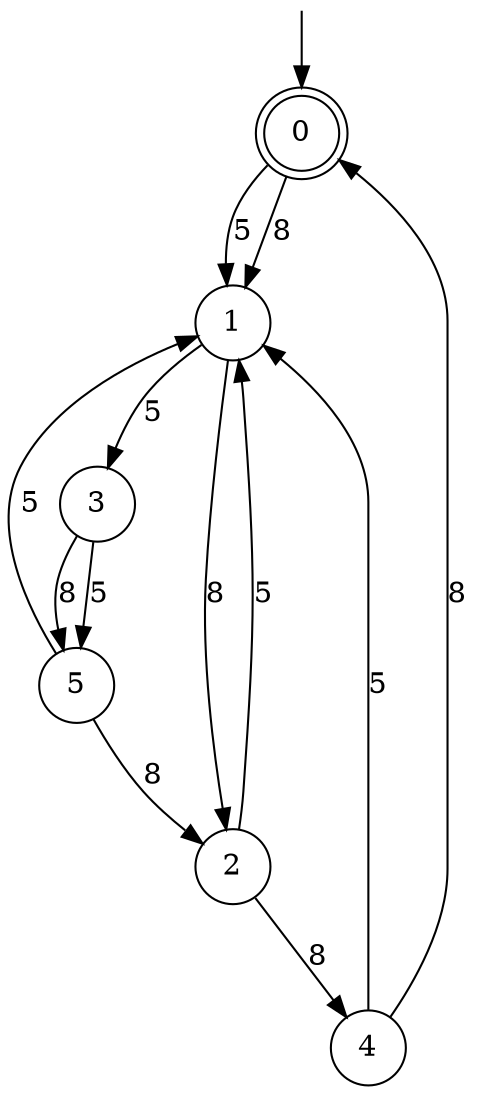 digraph g {

	s0 [shape="doublecircle" label="0"];
	s1 [shape="circle" label="1"];
	s2 [shape="circle" label="2"];
	s3 [shape="circle" label="3"];
	s4 [shape="circle" label="4"];
	s5 [shape="circle" label="5"];
	s0 -> s1 [label="8"];
	s0 -> s1 [label="5"];
	s1 -> s2 [label="8"];
	s1 -> s3 [label="5"];
	s2 -> s4 [label="8"];
	s2 -> s1 [label="5"];
	s3 -> s5 [label="8"];
	s3 -> s5 [label="5"];
	s4 -> s0 [label="8"];
	s4 -> s1 [label="5"];
	s5 -> s2 [label="8"];
	s5 -> s1 [label="5"];

__start0 [label="" shape="none" width="0" height="0"];
__start0 -> s0;

}
